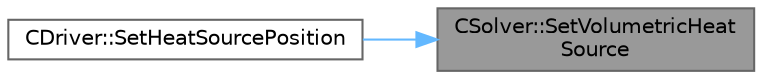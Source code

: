 digraph "CSolver::SetVolumetricHeatSource"
{
 // LATEX_PDF_SIZE
  bgcolor="transparent";
  edge [fontname=Helvetica,fontsize=10,labelfontname=Helvetica,labelfontsize=10];
  node [fontname=Helvetica,fontsize=10,shape=box,height=0.2,width=0.4];
  rankdir="RL";
  Node1 [id="Node000001",label="CSolver::SetVolumetricHeat\lSource",height=0.2,width=0.4,color="gray40", fillcolor="grey60", style="filled", fontcolor="black",tooltip="A virtual member. Set the volumetric heat source."];
  Node1 -> Node2 [id="edge1_Node000001_Node000002",dir="back",color="steelblue1",style="solid",tooltip=" "];
  Node2 [id="Node000002",label="CDriver::SetHeatSourcePosition",height=0.2,width=0.4,color="grey40", fillcolor="white", style="filled",URL="$group__PySU2.html#ga5b1ebb9c3142e5abda0cf8879abb8e89",tooltip="Set the position of the heat source."];
}
